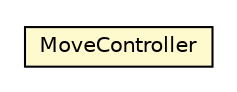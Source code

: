 #!/usr/local/bin/dot
#
# Class diagram 
# Generated by UMLGraph version 5.1 (http://www.umlgraph.org/)
#

digraph G {
	edge [fontname="Helvetica",fontsize=10,labelfontname="Helvetica",labelfontsize=10];
	node [fontname="Helvetica",fontsize=10,shape=plaintext];
	nodesep=0.25;
	ranksep=0.5;
	// com.nikolay.tictactoe.controller.MoveController
	c390 [label=<<table title="com.nikolay.tictactoe.controller.MoveController" border="0" cellborder="1" cellspacing="0" cellpadding="2" port="p" bgcolor="lemonChiffon" href="./MoveController.html">
		<tr><td><table border="0" cellspacing="0" cellpadding="1">
<tr><td align="center" balign="center"> MoveController </td></tr>
		</table></td></tr>
		</table>>, fontname="Helvetica", fontcolor="black", fontsize=10.0];
}

